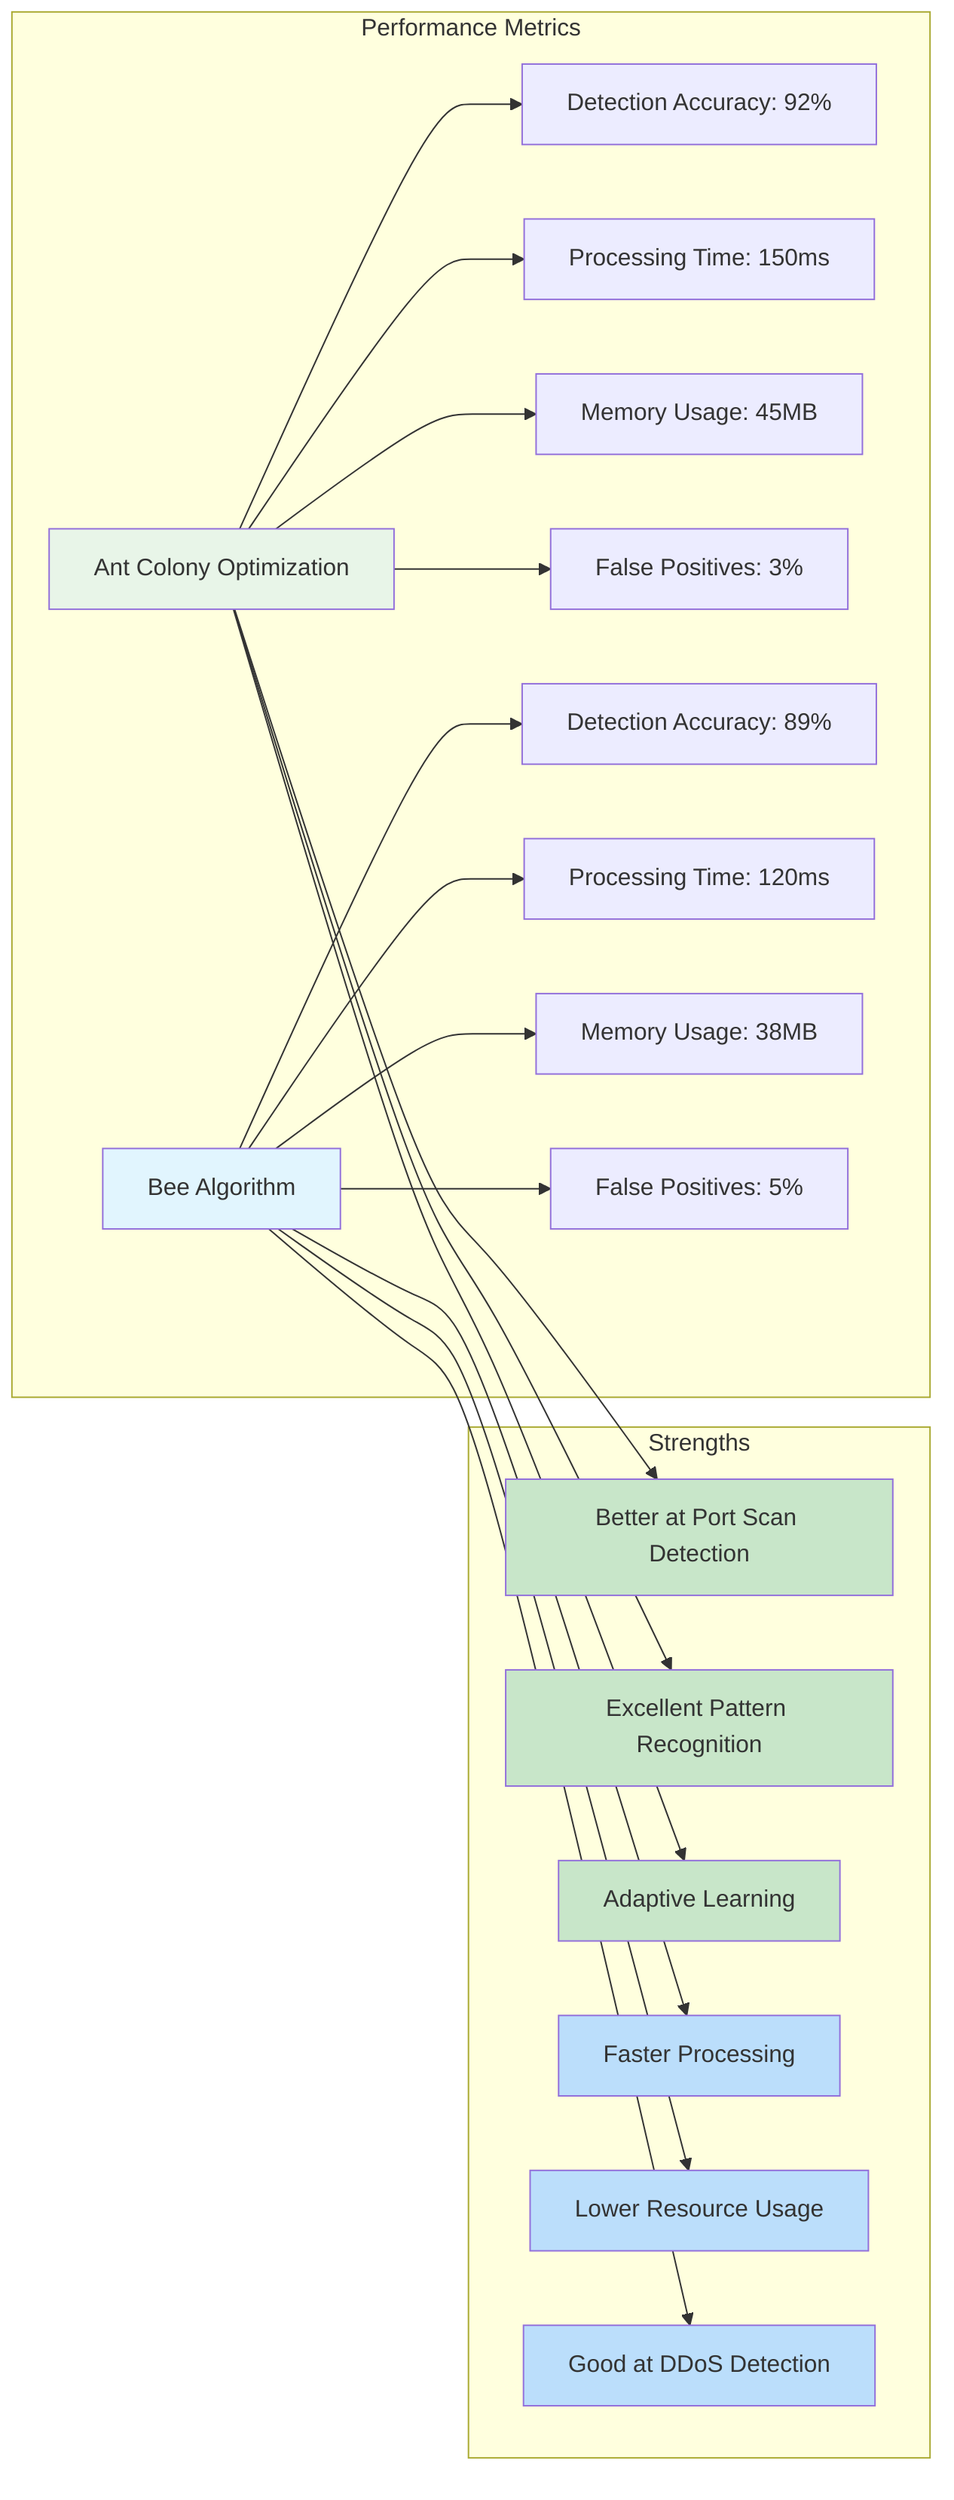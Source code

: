 graph LR
    subgraph "Performance Metrics"
        A[Ant Colony Optimization]
        B[Bee Algorithm]
        
        A --> A1[Detection Accuracy: 92%]
        A --> A2[Processing Time: 150ms]
        A --> A3[Memory Usage: 45MB]
        A --> A4[False Positives: 3%]
        
        B --> B1[Detection Accuracy: 89%]
        B --> B2[Processing Time: 120ms]
        B --> B3[Memory Usage: 38MB]
        B --> B4[False Positives: 5%]
    end
    
    subgraph "Strengths"
        A --> AS1[Better at Port Scan Detection]
        A --> AS2[Excellent Pattern Recognition]
        A --> AS3[Adaptive Learning]
        
        B --> BS1[Faster Processing]
        B --> BS2[Lower Resource Usage]
        B --> BS3[Good at DDoS Detection]
    end
    
    style A fill:#e8f5e8
    style B fill:#e1f5fe
    style AS1 fill:#c8e6c9
    style AS2 fill:#c8e6c9
    style AS3 fill:#c8e6c9
    style BS1 fill:#bbdefb
    style BS2 fill:#bbdefb
    style BS3 fill:#bbdefb